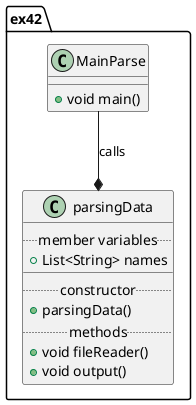 @startuml
package ex42 {
 class MainParse {
  +void main()
 }

 class parsingData {
  ..member variables..
  +List<String> names
  __
  ..constructor..
  +parsingData()
  ..methods..
  +void fileReader()
  +void output()
 }

 MainParse --* parsingData : calls
}
@enduml